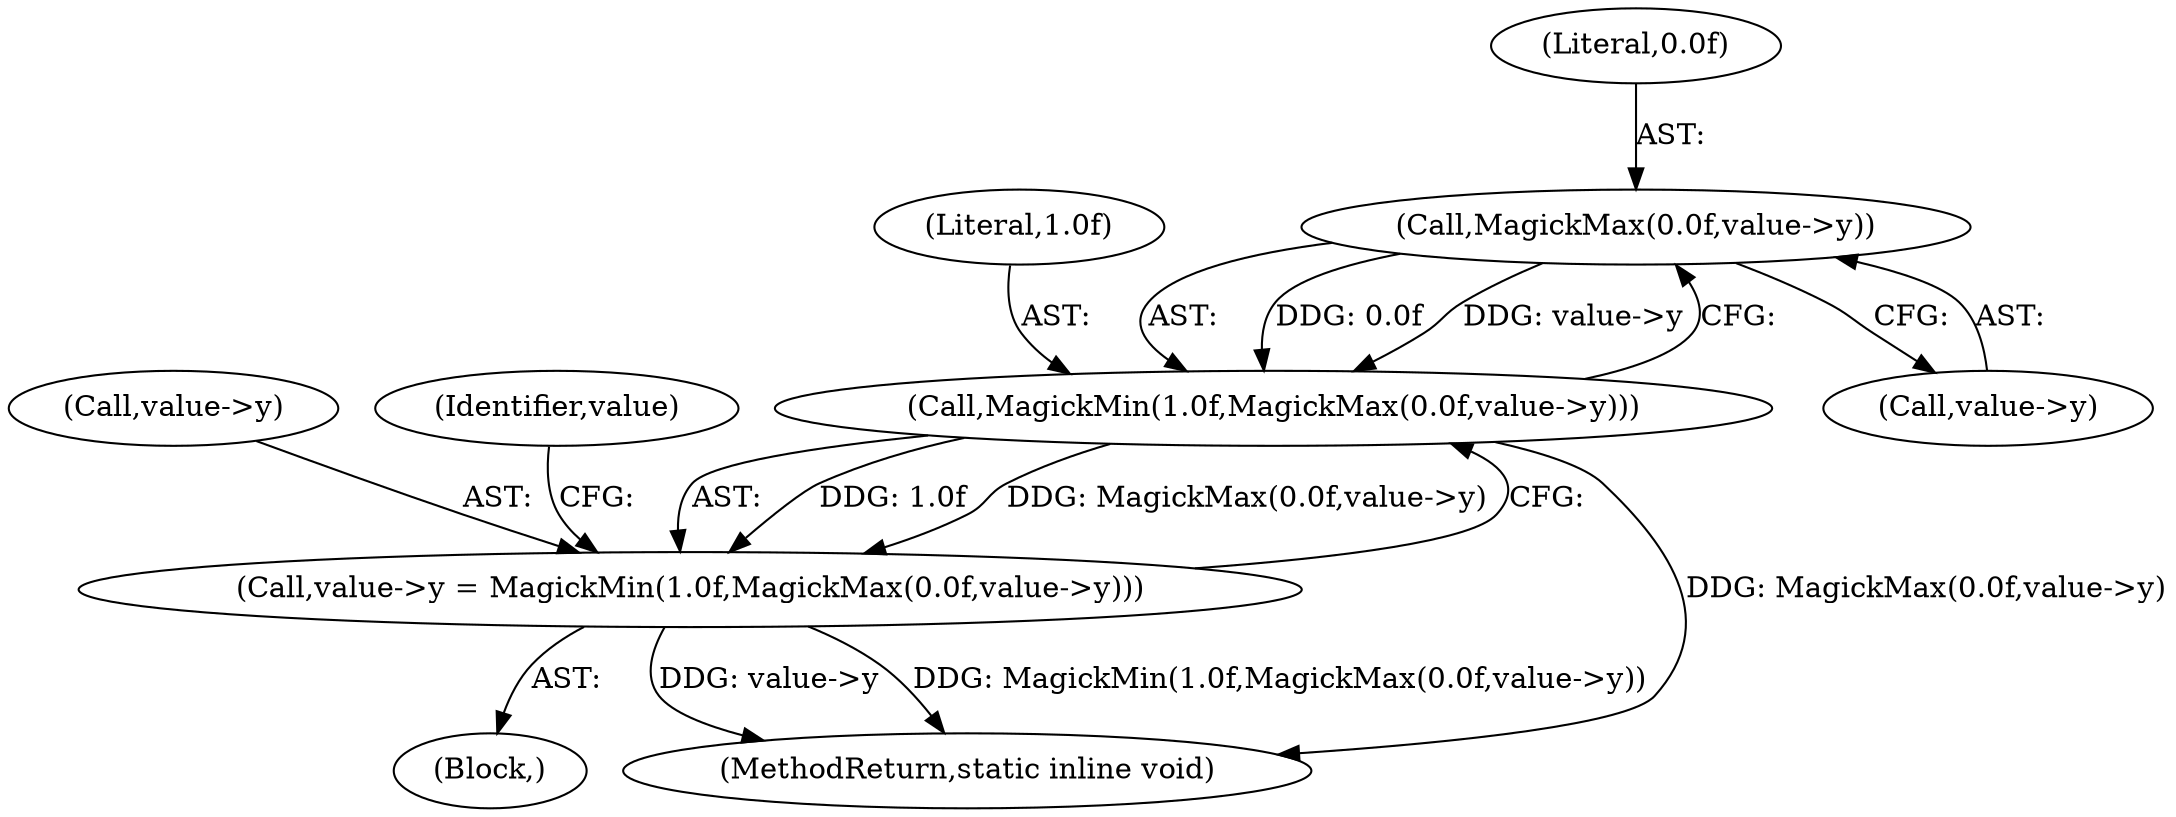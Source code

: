 digraph "0_ImageMagick_d7325bac173492b358417a0ad49fabad44447d52_8@pointer" {
"1000120" [label="(Call,MagickMax(0.0f,value->y))"];
"1000118" [label="(Call,MagickMin(1.0f,MagickMax(0.0f,value->y)))"];
"1000114" [label="(Call,value->y = MagickMin(1.0f,MagickMax(0.0f,value->y)))"];
"1000115" [label="(Call,value->y)"];
"1000114" [label="(Call,value->y = MagickMin(1.0f,MagickMax(0.0f,value->y)))"];
"1000127" [label="(Identifier,value)"];
"1000120" [label="(Call,MagickMax(0.0f,value->y))"];
"1000122" [label="(Call,value->y)"];
"1000119" [label="(Literal,1.0f)"];
"1000118" [label="(Call,MagickMin(1.0f,MagickMax(0.0f,value->y)))"];
"1000121" [label="(Literal,0.0f)"];
"1000102" [label="(Block,)"];
"1000136" [label="(MethodReturn,static inline void)"];
"1000120" -> "1000118"  [label="AST: "];
"1000120" -> "1000122"  [label="CFG: "];
"1000121" -> "1000120"  [label="AST: "];
"1000122" -> "1000120"  [label="AST: "];
"1000118" -> "1000120"  [label="CFG: "];
"1000120" -> "1000118"  [label="DDG: 0.0f"];
"1000120" -> "1000118"  [label="DDG: value->y"];
"1000118" -> "1000114"  [label="AST: "];
"1000119" -> "1000118"  [label="AST: "];
"1000114" -> "1000118"  [label="CFG: "];
"1000118" -> "1000136"  [label="DDG: MagickMax(0.0f,value->y)"];
"1000118" -> "1000114"  [label="DDG: 1.0f"];
"1000118" -> "1000114"  [label="DDG: MagickMax(0.0f,value->y)"];
"1000114" -> "1000102"  [label="AST: "];
"1000115" -> "1000114"  [label="AST: "];
"1000127" -> "1000114"  [label="CFG: "];
"1000114" -> "1000136"  [label="DDG: value->y"];
"1000114" -> "1000136"  [label="DDG: MagickMin(1.0f,MagickMax(0.0f,value->y))"];
}
